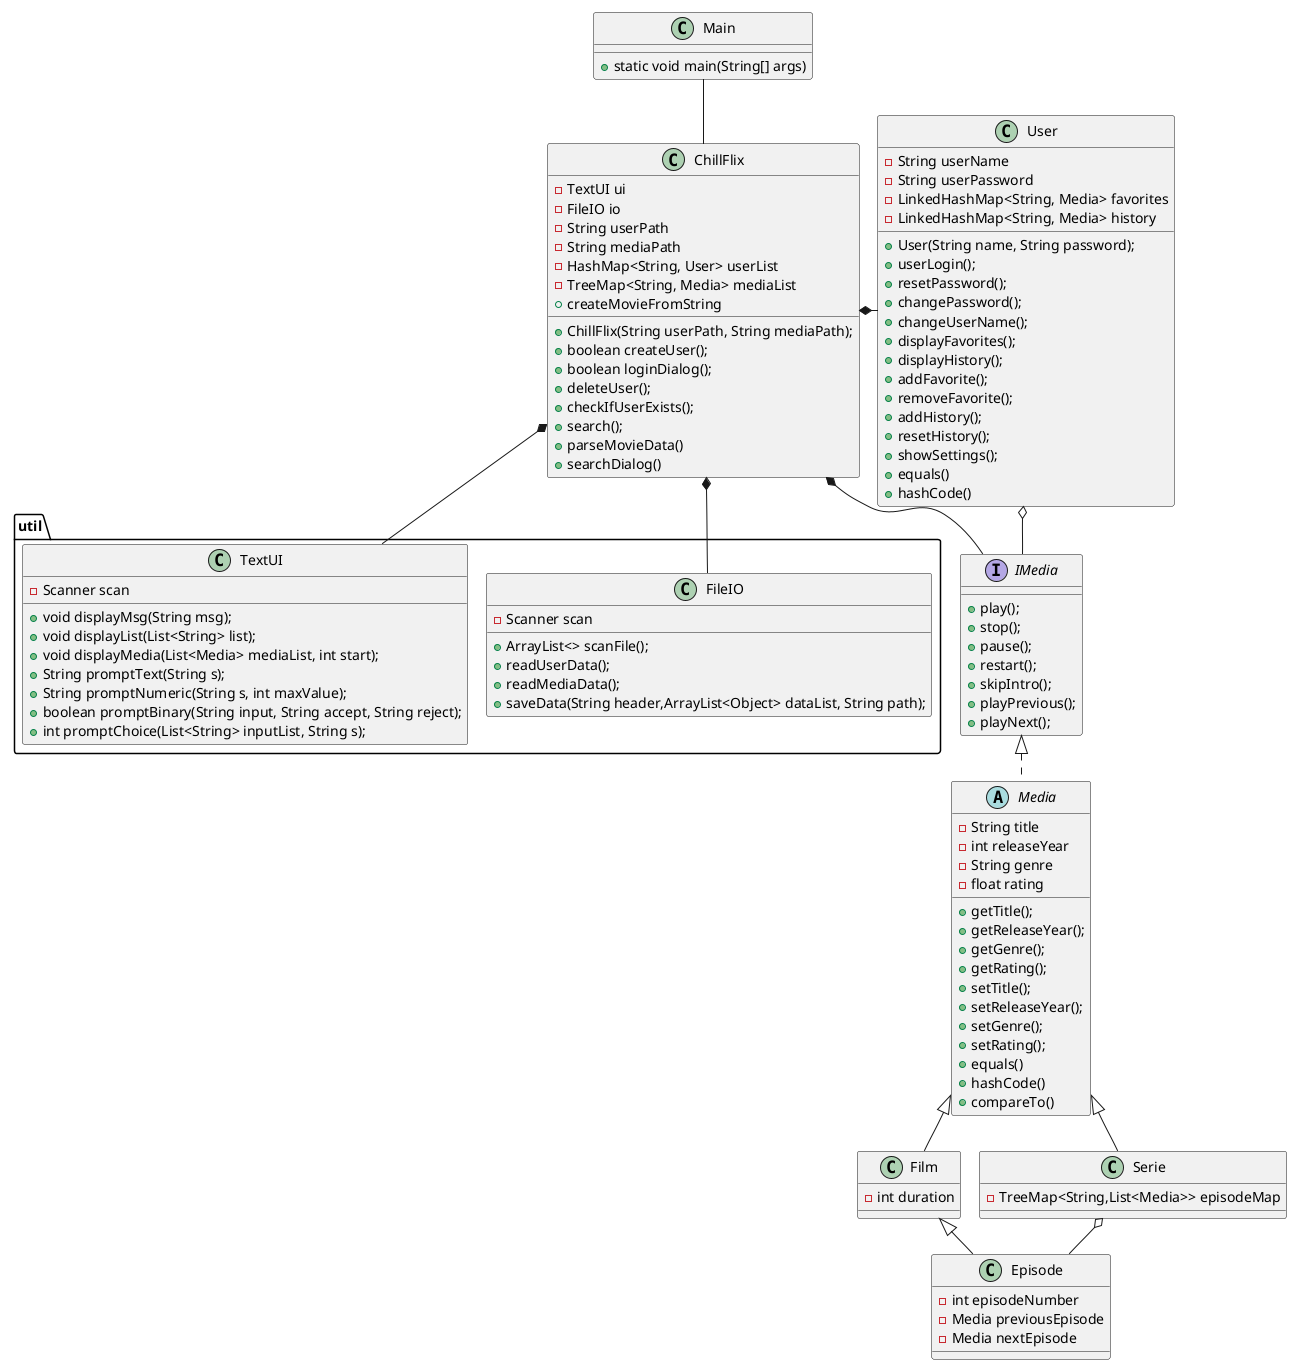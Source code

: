@startuml
'https://plantuml.com/class-diagram
!pragma layout smetana

Class Main{
+static void main(String[] args)
}

Class ChillFlix{
-TextUI ui
-FileIO io
-String userPath
-String mediaPath
-HashMap<String, User> userList
-TreeMap<String, Media> mediaList
+ChillFlix(String userPath, String mediaPath);
+boolean createUser();
+boolean loginDialog();
+deleteUser();
+checkIfUserExists();
+search();
+parseMovieData()
+createMovieFromString
+searchDialog()
}


Class User{
-String userName
-String userPassword
-LinkedHashMap<String, Media> favorites
-LinkedHashMap<String, Media> history
+User(String name, String password);
+userLogin();
+resetPassword();
+changePassword();
+changeUserName();
+displayFavorites();
+displayHistory();
+addFavorite();
+removeFavorite();
+addHistory();
+resetHistory();
+showSettings();
+equals()
+hashCode()
}

Interface IMedia{
+play();
+stop();
+pause();
+restart();
+skipIntro();
+playPrevious();
+playNext();
}
abstract Class Media{
-String title
-int releaseYear
-String genre
-float rating
+getTitle();
+getReleaseYear();
+getGenre();
+getRating();
+setTitle();
+setReleaseYear();
+setGenre();
+setRating();
+equals()
+hashCode()
+compareTo()
}

Class Film {
-int duration
}

Class Serie{
-TreeMap<String,List<Media>> episodeMap
}


Class Episode{
-int episodeNumber
-Media previousEpisode
-Media nextEpisode
}
package util {
    Class FileIO{
    -Scanner scan
    +ArrayList<> scanFile();
    +readUserData();
    +readMediaData();
    +saveData(String header,ArrayList<Object> dataList, String path);
    }

    Class TextUI{
    -Scanner scan
    +void displayMsg(String msg);
    +void displayList(List<String> list);
    +void displayMedia(List<Media> mediaList, int start);
    +String promptText(String s);
    +String promptNumeric(String s, int maxValue);
    +boolean promptBinary(String input, String accept, String reject);
    +int promptChoice(List<String> inputList, String s);
    }
}

Film <|-- Episode
Media <|-- Film
Media <|-- Serie
Serie o-- Episode
IMedia <|.. Media
ChillFlix *- User
ChillFlix *-- IMedia
ChillFlix *-- FileIO
ChillFlix *-- TextUI
Main -- ChillFlix
User o- IMedia

@enduml

implements ..|>
extends <|-- (is-a)
composition *-- (must-have)
Aggregation o-- (can-have)
Associering <--